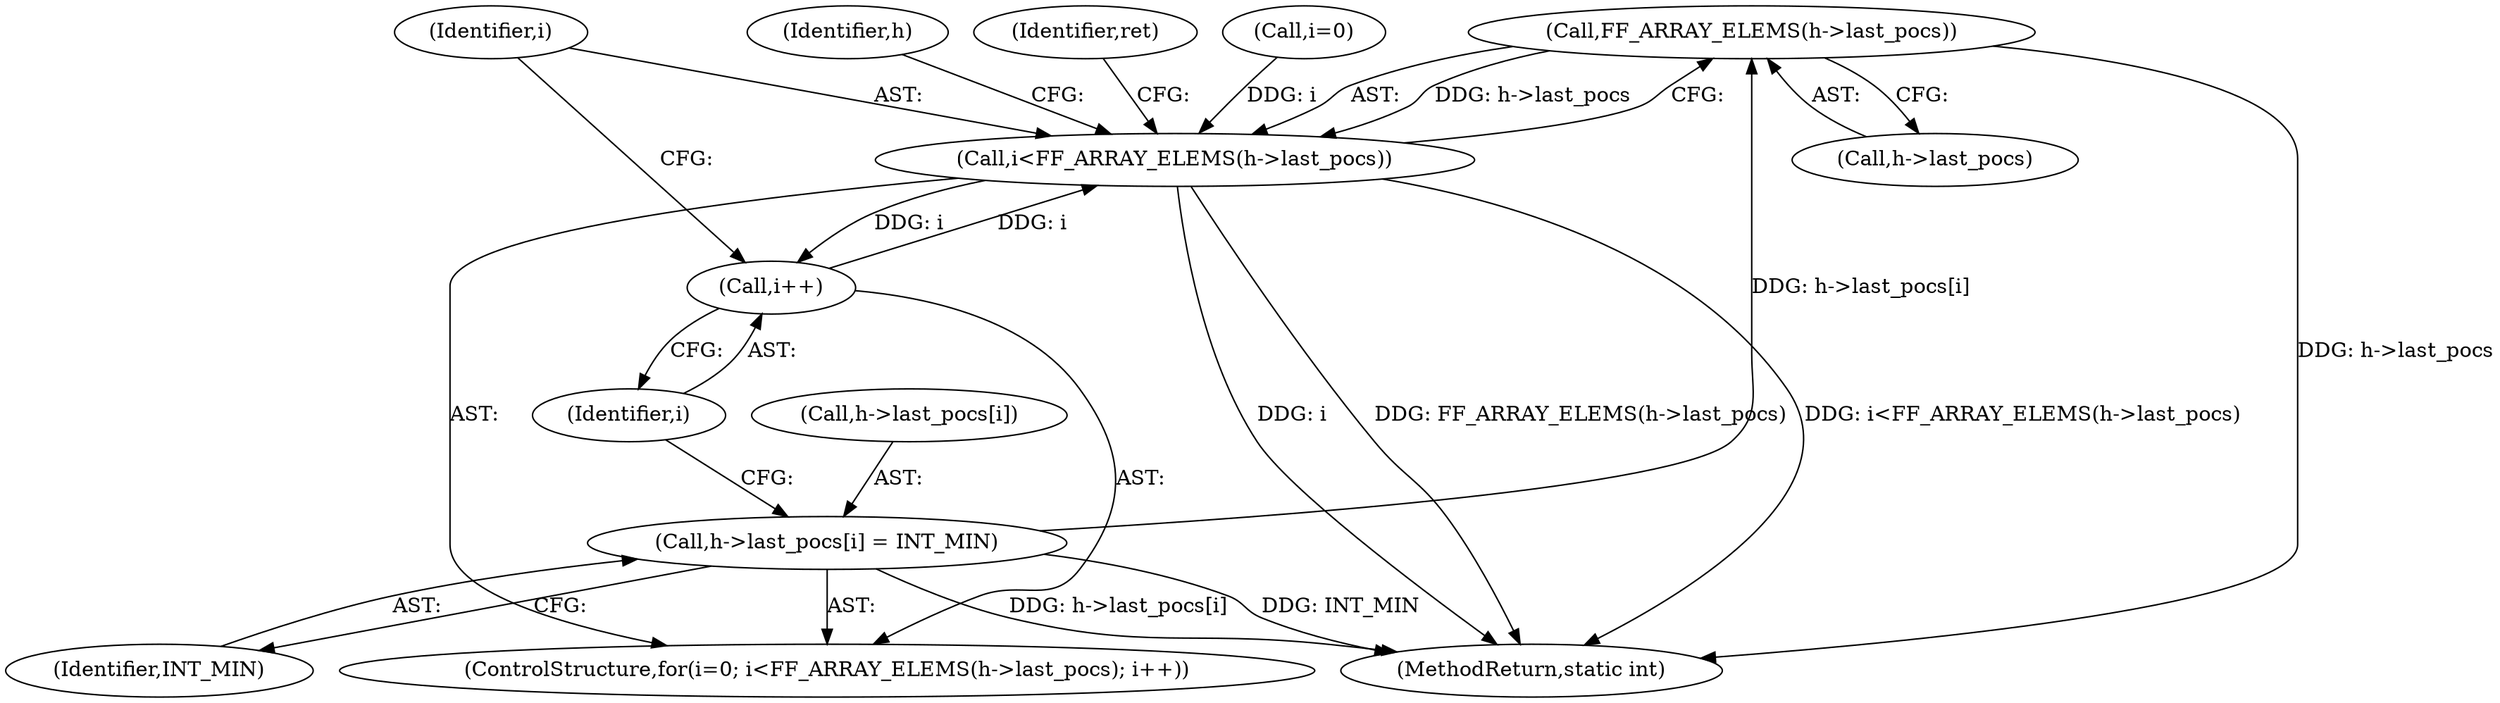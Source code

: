 digraph "0_FFmpeg_29ffeef5e73b8f41ff3a3f2242d356759c66f91f@pointer" {
"1001525" [label="(Call,FF_ARRAY_ELEMS(h->last_pocs))"];
"1001531" [label="(Call,h->last_pocs[i] = INT_MIN)"];
"1001523" [label="(Call,i<FF_ARRAY_ELEMS(h->last_pocs))"];
"1001529" [label="(Call,i++)"];
"1001519" [label="(ControlStructure,for(i=0; i<FF_ARRAY_ELEMS(h->last_pocs); i++))"];
"1001526" [label="(Call,h->last_pocs)"];
"1001525" [label="(Call,FF_ARRAY_ELEMS(h->last_pocs))"];
"1001520" [label="(Call,i=0)"];
"1001530" [label="(Identifier,i)"];
"1001534" [label="(Identifier,h)"];
"1001529" [label="(Call,i++)"];
"1001523" [label="(Call,i<FF_ARRAY_ELEMS(h->last_pocs))"];
"1001537" [label="(Identifier,INT_MIN)"];
"1003435" [label="(MethodReturn,static int)"];
"1001532" [label="(Call,h->last_pocs[i])"];
"1001524" [label="(Identifier,i)"];
"1001539" [label="(Identifier,ret)"];
"1001531" [label="(Call,h->last_pocs[i] = INT_MIN)"];
"1001525" -> "1001523"  [label="AST: "];
"1001525" -> "1001526"  [label="CFG: "];
"1001526" -> "1001525"  [label="AST: "];
"1001523" -> "1001525"  [label="CFG: "];
"1001525" -> "1003435"  [label="DDG: h->last_pocs"];
"1001525" -> "1001523"  [label="DDG: h->last_pocs"];
"1001531" -> "1001525"  [label="DDG: h->last_pocs[i]"];
"1001531" -> "1001519"  [label="AST: "];
"1001531" -> "1001537"  [label="CFG: "];
"1001532" -> "1001531"  [label="AST: "];
"1001537" -> "1001531"  [label="AST: "];
"1001530" -> "1001531"  [label="CFG: "];
"1001531" -> "1003435"  [label="DDG: h->last_pocs[i]"];
"1001531" -> "1003435"  [label="DDG: INT_MIN"];
"1001523" -> "1001519"  [label="AST: "];
"1001524" -> "1001523"  [label="AST: "];
"1001534" -> "1001523"  [label="CFG: "];
"1001539" -> "1001523"  [label="CFG: "];
"1001523" -> "1003435"  [label="DDG: FF_ARRAY_ELEMS(h->last_pocs)"];
"1001523" -> "1003435"  [label="DDG: i<FF_ARRAY_ELEMS(h->last_pocs)"];
"1001523" -> "1003435"  [label="DDG: i"];
"1001520" -> "1001523"  [label="DDG: i"];
"1001529" -> "1001523"  [label="DDG: i"];
"1001523" -> "1001529"  [label="DDG: i"];
"1001529" -> "1001519"  [label="AST: "];
"1001529" -> "1001530"  [label="CFG: "];
"1001530" -> "1001529"  [label="AST: "];
"1001524" -> "1001529"  [label="CFG: "];
}
